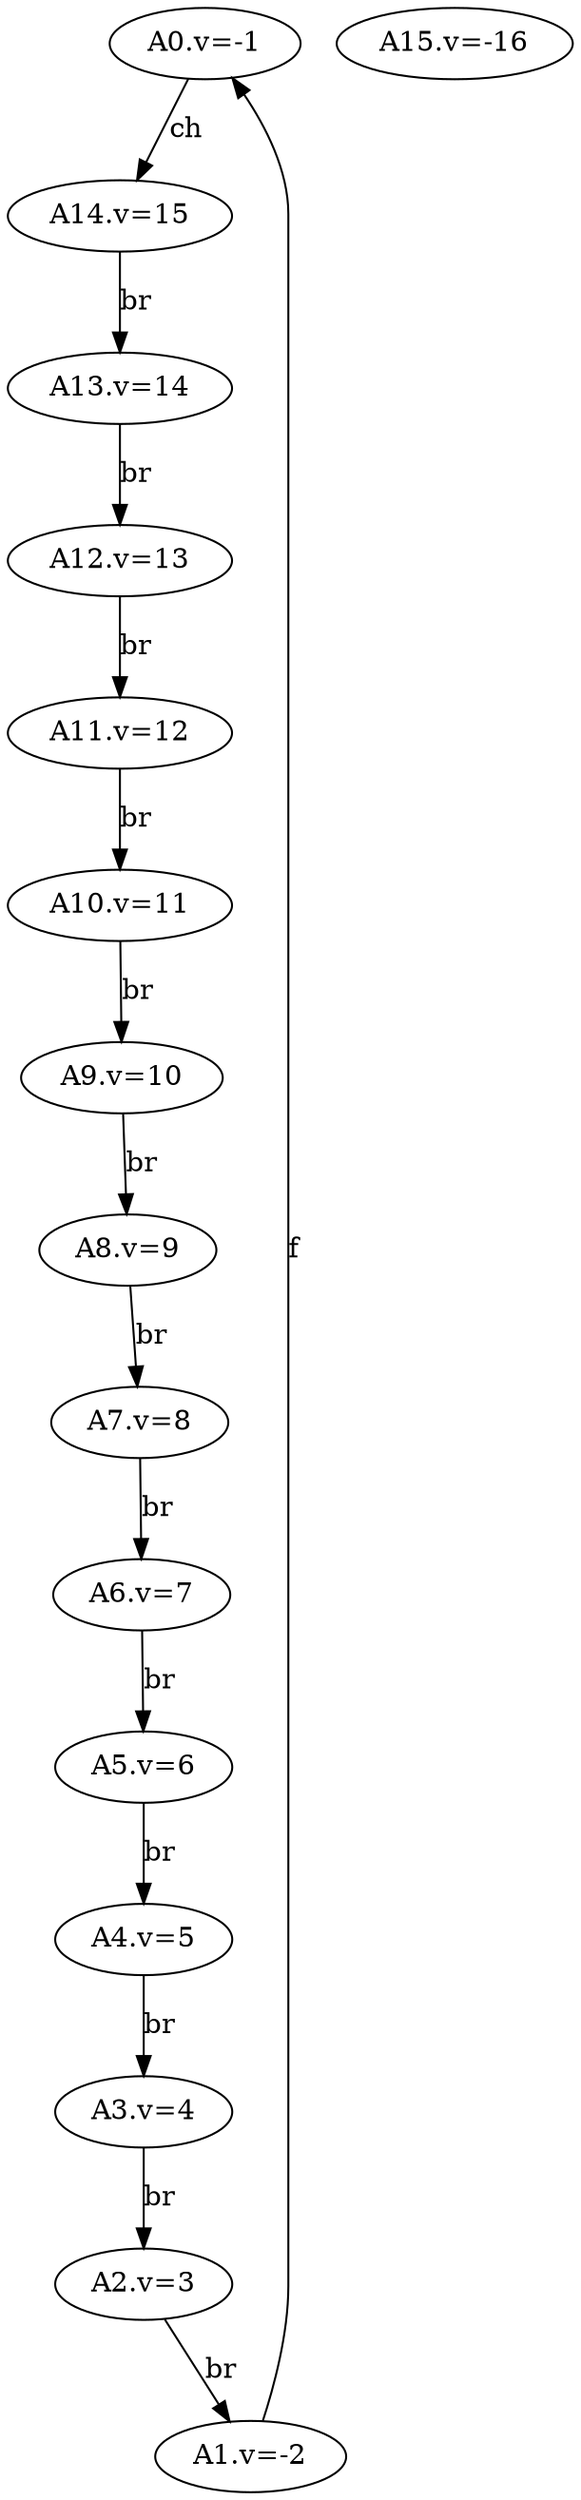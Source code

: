 digraph {
A0 [label="A0.v=-1"]
A1 [label="A1.v=-2"]
A2 [label="A2.v=3"]
A3 [label="A3.v=4"]
A4 [label="A4.v=5"]
A5 [label="A5.v=6"]
A6 [label="A6.v=7"]
A7 [label="A7.v=8"]
A8 [label="A8.v=9"]
A9 [label="A9.v=10"]
A10 [label="A10.v=11"]
A11 [label="A11.v=12"]
A12 [label="A12.v=13"]
A13 [label="A13.v=14"]
A14 [label="A14.v=15"]
A15 [label="A15.v=-16"]
A0 -> A14 [label="ch"]
A1 -> A0 [label="f"]
A2 -> A1 [label="br"]
A3 -> A2 [label="br"]
A4 -> A3 [label="br"]
A5 -> A4 [label="br"]
A6 -> A5 [label="br"]
A7 -> A6 [label="br"]
A8 -> A7 [label="br"]
A9 -> A8 [label="br"]
A10 -> A9 [label="br"]
A11 -> A10 [label="br"]
A12 -> A11 [label="br"]
A13 -> A12 [label="br"]
A14 -> A13 [label="br"]
}
